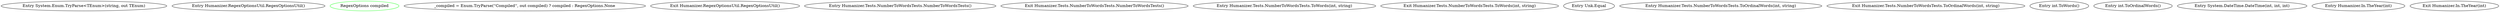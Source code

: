 digraph  {
m1_4 [cluster="System.Enum.TryParse<TEnum>(string, out TEnum)", file="CreatingMethods.cs", label="Entry System.Enum.TryParse<TEnum>(string, out TEnum)", span="0-0"];
m1_0 [cluster="Humanizer.RegexOptionsUtil.RegexOptionsUtil()", file="CreatingMethods.cs", label="Entry Humanizer.RegexOptionsUtil.RegexOptionsUtil()", span="9-9"];
m1_1 [cluster="Humanizer.RegexOptionsUtil.RegexOptionsUtil()", color=green, community=0, file="CreatingMethods.cs", label="RegexOptions compiled", prediction=0, span="11-11"];
m1_2 [cluster="Humanizer.RegexOptionsUtil.RegexOptionsUtil()", file="CreatingMethods.cs", label="_compiled = Enum.TryParse(''Compiled'', out compiled) ? compiled : RegexOptions.None", span="12-12"];
m1_3 [cluster="Humanizer.RegexOptionsUtil.RegexOptionsUtil()", file="CreatingMethods.cs", label="Exit Humanizer.RegexOptionsUtil.RegexOptionsUtil()", span="9-9"];
m2_0 [cluster="Humanizer.Tests.NumberToWordsTests.NumberToWordsTests()", file="ParsingMethods.cs", label="Entry Humanizer.Tests.NumberToWordsTests.NumberToWordsTests()", span="7-7"];
m2_1 [cluster="Humanizer.Tests.NumberToWordsTests.NumberToWordsTests()", file="ParsingMethods.cs", label="Exit Humanizer.Tests.NumberToWordsTests.NumberToWordsTests()", span="7-7"];
m2_2 [cluster="Humanizer.Tests.NumberToWordsTests.ToWords(int, string)", file="ParsingMethods.cs", label="Entry Humanizer.Tests.NumberToWordsTests.ToWords(int, string)", span="41-41"];
m2_4 [cluster="Humanizer.Tests.NumberToWordsTests.ToWords(int, string)", file="ParsingMethods.cs", label="Exit Humanizer.Tests.NumberToWordsTests.ToWords(int, string)", span="41-41"];
m2_6 [cluster="Unk.Equal", file="ParsingMethods.cs", label="Entry Unk.Equal", span=""];
m2_7 [cluster="Humanizer.Tests.NumberToWordsTests.ToOrdinalWords(int, string)", file="ParsingMethods.cs", label="Entry Humanizer.Tests.NumberToWordsTests.ToOrdinalWords(int, string)", span="90-90"];
m2_9 [cluster="Humanizer.Tests.NumberToWordsTests.ToOrdinalWords(int, string)", file="ParsingMethods.cs", label="Exit Humanizer.Tests.NumberToWordsTests.ToOrdinalWords(int, string)", span="90-90"];
m2_5 [cluster="int.ToWords()", file="ParsingMethods.cs", label="Entry int.ToWords()", span="14-14"];
m2_10 [cluster="int.ToOrdinalWords()", file="ParsingMethods.cs", label="Entry int.ToOrdinalWords()", span="48-48"];
m4_3 [cluster="System.DateTime.DateTime(int, int, int)", file="ToStringMethod.cs", label="Entry System.DateTime.DateTime(int, int, int)", span="0-0"];
m4_0 [cluster="Humanizer.In.TheYear(int)", file="ToStringMethod.cs", label="Entry Humanizer.In.TheYear(int)", span="10-10"];
m4_2 [cluster="Humanizer.In.TheYear(int)", file="ToStringMethod.cs", label="Exit Humanizer.In.TheYear(int)", span="10-10"];
}

